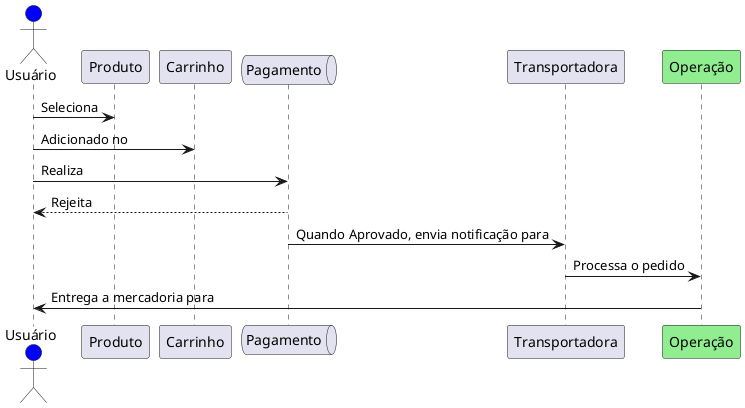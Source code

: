 @startuml Diagrama Sequencia / Sequence Diagram

'Criação de componente diferente para "Usuário".
actor user as "Usuário" #blue

participant Produto
participant Carrinho

'Criação de componente diferente para "Pagamento".
queue payment as "Pagamento"
participant Transportadora

'Alteração de cor para o componente de "Operação".
participant Operação as operations #lightGreen

user -> Produto : Seleciona
user -> Carrinho : Adicionado no
user -> payment : Realiza
user <-- payment : Rejeita

payment -> Transportadora : Quando Aprovado, envia notificação para
Transportadora -> operations : Processa o pedido
operations -> user: Entrega a mercadoria para

@enduml